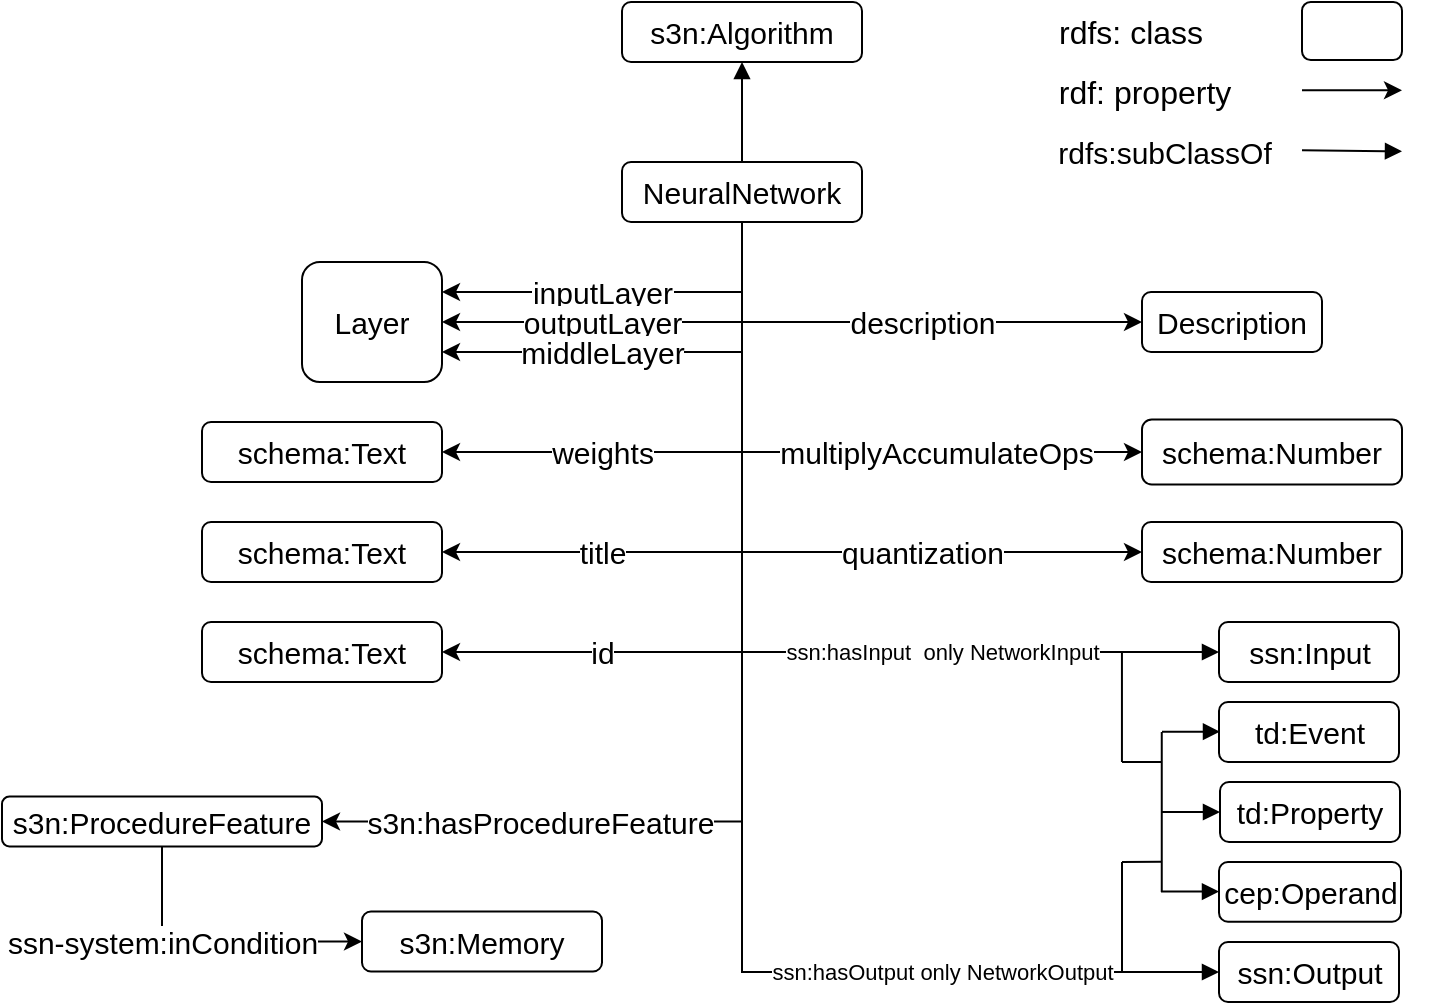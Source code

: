 <mxfile version="14.6.13" type="github">
  <diagram id="LXL1NXqvXz7W8JA6Dsug" name="Page-1">
    <mxGraphModel dx="1234" dy="463" grid="1" gridSize="10" guides="1" tooltips="1" connect="1" arrows="1" fold="1" page="0" pageScale="1" pageWidth="850" pageHeight="1100" math="0" shadow="0">
      <root>
        <mxCell id="0" />
        <mxCell id="1" parent="0" />
        <mxCell id="jss7JCfpPxiry4sK2nVC-1" value="s3n:Algorithm" style="rounded=1;whiteSpace=wrap;html=1;fontSize=15;" parent="1" vertex="1">
          <mxGeometry x="290" y="210" width="120" height="30" as="geometry" />
        </mxCell>
        <mxCell id="jss7JCfpPxiry4sK2nVC-13" value="title" style="edgeStyle=orthogonalEdgeStyle;rounded=0;orthogonalLoop=1;jettySize=auto;html=1;exitX=0.5;exitY=1;exitDx=0;exitDy=0;fontSize=15;" parent="1" source="jss7JCfpPxiry4sK2nVC-2" edge="1">
          <mxGeometry x="0.492" relative="1" as="geometry">
            <mxPoint x="200" y="485" as="targetPoint" />
            <Array as="points">
              <mxPoint x="350" y="485" />
            </Array>
            <mxPoint as="offset" />
          </mxGeometry>
        </mxCell>
        <mxCell id="jss7JCfpPxiry4sK2nVC-15" value="id" style="edgeStyle=orthogonalEdgeStyle;rounded=0;orthogonalLoop=1;jettySize=auto;html=1;exitX=0.5;exitY=1;exitDx=0;exitDy=0;entryX=1;entryY=0.5;entryDx=0;entryDy=0;fontSize=15;" parent="1" source="jss7JCfpPxiry4sK2nVC-2" target="jss7JCfpPxiry4sK2nVC-34" edge="1">
          <mxGeometry x="0.562" relative="1" as="geometry">
            <mxPoint x="350" y="730" as="targetPoint" />
            <mxPoint as="offset" />
          </mxGeometry>
        </mxCell>
        <mxCell id="jss7JCfpPxiry4sK2nVC-16" value="weights" style="edgeStyle=orthogonalEdgeStyle;rounded=0;orthogonalLoop=1;jettySize=auto;html=1;exitX=0.5;exitY=1;exitDx=0;exitDy=0;entryX=1;entryY=0.5;entryDx=0;entryDy=0;fontSize=15;" parent="1" source="jss7JCfpPxiry4sK2nVC-2" target="jss7JCfpPxiry4sK2nVC-3" edge="1">
          <mxGeometry x="0.396" relative="1" as="geometry">
            <mxPoint x="810.0" y="500" as="targetPoint" />
            <mxPoint as="offset" />
          </mxGeometry>
        </mxCell>
        <mxCell id="jss7JCfpPxiry4sK2nVC-20" value="inputLayer" style="edgeStyle=orthogonalEdgeStyle;rounded=0;orthogonalLoop=1;jettySize=auto;html=1;exitX=0.5;exitY=1;exitDx=0;exitDy=0;entryX=1;entryY=0.25;entryDx=0;entryDy=0;fontSize=15;" parent="1" source="jss7JCfpPxiry4sK2nVC-2" target="jss7JCfpPxiry4sK2nVC-19" edge="1">
          <mxGeometry x="0.135" relative="1" as="geometry">
            <mxPoint as="offset" />
          </mxGeometry>
        </mxCell>
        <mxCell id="jss7JCfpPxiry4sK2nVC-23" value="outputLayer" style="edgeStyle=orthogonalEdgeStyle;rounded=0;orthogonalLoop=1;jettySize=auto;html=1;exitX=0.5;exitY=1;exitDx=0;exitDy=0;entryX=1;entryY=0.5;entryDx=0;entryDy=0;fontSize=15;" parent="1" source="jss7JCfpPxiry4sK2nVC-2" target="jss7JCfpPxiry4sK2nVC-19" edge="1">
          <mxGeometry x="0.2" relative="1" as="geometry">
            <mxPoint x="40" y="390" as="targetPoint" />
            <mxPoint as="offset" />
          </mxGeometry>
        </mxCell>
        <mxCell id="jss7JCfpPxiry4sK2nVC-24" value="middleLayer" style="edgeStyle=orthogonalEdgeStyle;rounded=0;orthogonalLoop=1;jettySize=auto;html=1;exitX=0.5;exitY=1;exitDx=0;exitDy=0;entryX=1;entryY=0.75;entryDx=0;entryDy=0;fontSize=15;" parent="1" source="jss7JCfpPxiry4sK2nVC-2" target="jss7JCfpPxiry4sK2nVC-19" edge="1">
          <mxGeometry x="0.256" relative="1" as="geometry">
            <mxPoint as="offset" />
          </mxGeometry>
        </mxCell>
        <mxCell id="jss7JCfpPxiry4sK2nVC-37" value="description" style="edgeStyle=orthogonalEdgeStyle;rounded=0;orthogonalLoop=1;jettySize=auto;html=1;exitX=0.5;exitY=1;exitDx=0;exitDy=0;entryX=0;entryY=0.5;entryDx=0;entryDy=0;fontSize=15;" parent="1" source="jss7JCfpPxiry4sK2nVC-2" target="jss7JCfpPxiry4sK2nVC-36" edge="1">
          <mxGeometry x="0.12" relative="1" as="geometry">
            <mxPoint as="offset" />
          </mxGeometry>
        </mxCell>
        <mxCell id="jss7JCfpPxiry4sK2nVC-38" value="multiplyAccumulateOps" style="edgeStyle=orthogonalEdgeStyle;rounded=0;orthogonalLoop=1;jettySize=auto;html=1;exitX=0.5;exitY=1;exitDx=0;exitDy=0;entryX=0;entryY=0.5;entryDx=0;entryDy=0;fontSize=15;" parent="1" source="jss7JCfpPxiry4sK2nVC-2" target="jss7JCfpPxiry4sK2nVC-30" edge="1">
          <mxGeometry x="0.346" relative="1" as="geometry">
            <mxPoint as="offset" />
          </mxGeometry>
        </mxCell>
        <mxCell id="jss7JCfpPxiry4sK2nVC-40" value="quantization" style="edgeStyle=orthogonalEdgeStyle;rounded=0;orthogonalLoop=1;jettySize=auto;html=1;exitX=0.5;exitY=1;exitDx=0;exitDy=0;entryX=0;entryY=0.5;entryDx=0;entryDy=0;fontSize=15;" parent="1" source="jss7JCfpPxiry4sK2nVC-2" target="jss7JCfpPxiry4sK2nVC-32" edge="1">
          <mxGeometry x="0.397" relative="1" as="geometry">
            <mxPoint as="offset" />
          </mxGeometry>
        </mxCell>
        <mxCell id="jss7JCfpPxiry4sK2nVC-59" value="s3n:hasProcedureFeature" style="edgeStyle=orthogonalEdgeStyle;rounded=0;orthogonalLoop=1;jettySize=auto;html=1;exitX=0.5;exitY=1;exitDx=0;exitDy=0;fontSize=15;endArrow=classic;endFill=1;entryX=1;entryY=0.5;entryDx=0;entryDy=0;" parent="1" source="jss7JCfpPxiry4sK2nVC-2" target="jss7JCfpPxiry4sK2nVC-58" edge="1">
          <mxGeometry x="0.571" relative="1" as="geometry">
            <mxPoint x="480" y="810" as="targetPoint" />
            <mxPoint as="offset" />
          </mxGeometry>
        </mxCell>
        <mxCell id="jss7JCfpPxiry4sK2nVC-66" style="edgeStyle=orthogonalEdgeStyle;rounded=0;orthogonalLoop=1;jettySize=auto;html=1;exitX=0.5;exitY=0;exitDx=0;exitDy=0;entryX=0.5;entryY=1;entryDx=0;entryDy=0;fontSize=15;endArrow=block;endFill=1;" parent="1" source="jss7JCfpPxiry4sK2nVC-2" target="jss7JCfpPxiry4sK2nVC-1" edge="1">
          <mxGeometry relative="1" as="geometry" />
        </mxCell>
        <mxCell id="vN-ApxC82CY0WaiQvZb2-4" value="ssn:hasInput&amp;nbsp; only NetworkInput" style="edgeStyle=orthogonalEdgeStyle;rounded=0;orthogonalLoop=1;jettySize=auto;html=1;exitX=0.5;exitY=1;exitDx=0;exitDy=0;entryX=0;entryY=0.5;entryDx=0;entryDy=0;endArrow=block;endFill=1;" edge="1" parent="1" source="jss7JCfpPxiry4sK2nVC-2" target="O1qYqZWK-9wZ80ejL66R-15">
          <mxGeometry x="0.389" relative="1" as="geometry">
            <mxPoint as="offset" />
          </mxGeometry>
        </mxCell>
        <mxCell id="vN-ApxC82CY0WaiQvZb2-5" value="ssn:hasOutput only NetworkOutput" style="edgeStyle=orthogonalEdgeStyle;rounded=0;orthogonalLoop=1;jettySize=auto;html=1;exitX=0.5;exitY=1;exitDx=0;exitDy=0;entryX=0;entryY=0.5;entryDx=0;entryDy=0;endArrow=block;endFill=1;" edge="1" parent="1" source="jss7JCfpPxiry4sK2nVC-2" target="vN-ApxC82CY0WaiQvZb2-1">
          <mxGeometry x="0.548" relative="1" as="geometry">
            <mxPoint as="offset" />
          </mxGeometry>
        </mxCell>
        <mxCell id="jss7JCfpPxiry4sK2nVC-2" value="NeuralNetwork" style="rounded=1;whiteSpace=wrap;html=1;fontSize=15;" parent="1" vertex="1">
          <mxGeometry x="290" y="290" width="120" height="30" as="geometry" />
        </mxCell>
        <mxCell id="jss7JCfpPxiry4sK2nVC-3" value="schema:Text" style="rounded=1;whiteSpace=wrap;html=1;fontSize=15;" parent="1" vertex="1">
          <mxGeometry x="80" y="420" width="120" height="30" as="geometry" />
        </mxCell>
        <mxCell id="jss7JCfpPxiry4sK2nVC-19" value="Layer" style="rounded=1;whiteSpace=wrap;html=1;fontSize=15;" parent="1" vertex="1">
          <mxGeometry x="130" y="340" width="70" height="60" as="geometry" />
        </mxCell>
        <mxCell id="jss7JCfpPxiry4sK2nVC-30" value="schema:Number" style="rounded=1;whiteSpace=wrap;html=1;fontSize=15;" parent="1" vertex="1">
          <mxGeometry x="550" y="418.75" width="130" height="32.5" as="geometry" />
        </mxCell>
        <mxCell id="jss7JCfpPxiry4sK2nVC-32" value="schema:Number" style="rounded=1;whiteSpace=wrap;html=1;fontSize=15;" parent="1" vertex="1">
          <mxGeometry x="550" y="470" width="130" height="30" as="geometry" />
        </mxCell>
        <mxCell id="jss7JCfpPxiry4sK2nVC-33" value="schema:Text" style="rounded=1;whiteSpace=wrap;html=1;fontSize=15;" parent="1" vertex="1">
          <mxGeometry x="80" y="470" width="120" height="30" as="geometry" />
        </mxCell>
        <mxCell id="jss7JCfpPxiry4sK2nVC-34" value="schema:Text" style="rounded=1;whiteSpace=wrap;html=1;fontSize=15;" parent="1" vertex="1">
          <mxGeometry x="80" y="520" width="120" height="30" as="geometry" />
        </mxCell>
        <mxCell id="jss7JCfpPxiry4sK2nVC-36" value="Description" style="rounded=1;whiteSpace=wrap;html=1;fontSize=15;" parent="1" vertex="1">
          <mxGeometry x="550" y="355" width="90" height="30" as="geometry" />
        </mxCell>
        <mxCell id="jss7JCfpPxiry4sK2nVC-39" style="edgeStyle=orthogonalEdgeStyle;rounded=0;orthogonalLoop=1;jettySize=auto;html=1;exitX=0.5;exitY=1;exitDx=0;exitDy=0;fontSize=15;" parent="1" edge="1">
          <mxGeometry relative="1" as="geometry">
            <mxPoint x="685" y="685" as="sourcePoint" />
            <mxPoint x="685" y="685" as="targetPoint" />
          </mxGeometry>
        </mxCell>
        <mxCell id="jss7JCfpPxiry4sK2nVC-50" value="" style="rounded=1;whiteSpace=wrap;html=1;fontSize=16;" parent="1" vertex="1">
          <mxGeometry x="630" y="210" width="50" height="29" as="geometry" />
        </mxCell>
        <mxCell id="jss7JCfpPxiry4sK2nVC-51" value="rdfs: class" style="text;html=1;align=center;verticalAlign=middle;resizable=0;points=[];autosize=1;strokeColor=none;fontSize=16;" parent="1" vertex="1">
          <mxGeometry x="499" y="214.5" width="90" height="20" as="geometry" />
        </mxCell>
        <mxCell id="jss7JCfpPxiry4sK2nVC-52" value="rdf: property" style="text;html=1;align=center;verticalAlign=middle;resizable=0;points=[];autosize=1;strokeColor=none;fontSize=16;" parent="1" vertex="1">
          <mxGeometry x="501" y="244.5" width="100" height="20" as="geometry" />
        </mxCell>
        <mxCell id="jss7JCfpPxiry4sK2nVC-53" value="" style="endArrow=classic;html=1;fontSize=16;" parent="1" edge="1">
          <mxGeometry width="50" height="50" relative="1" as="geometry">
            <mxPoint x="630" y="254.16" as="sourcePoint" />
            <mxPoint x="680" y="254.16" as="targetPoint" />
            <Array as="points">
              <mxPoint x="640" y="254.16" />
            </Array>
          </mxGeometry>
        </mxCell>
        <mxCell id="jss7JCfpPxiry4sK2nVC-55" value="" style="endArrow=block;html=1;fontSize=16;endFill=1;" parent="1" edge="1">
          <mxGeometry width="50" height="50" relative="1" as="geometry">
            <mxPoint x="630" y="284.16" as="sourcePoint" />
            <mxPoint x="680" y="284.66" as="targetPoint" />
          </mxGeometry>
        </mxCell>
        <mxCell id="jss7JCfpPxiry4sK2nVC-63" value="ssn-system:inCondition" style="edgeStyle=orthogonalEdgeStyle;rounded=0;orthogonalLoop=1;jettySize=auto;html=1;exitX=0.5;exitY=1;exitDx=0;exitDy=0;entryX=0;entryY=0.5;entryDx=0;entryDy=0;fontSize=15;endArrow=classic;endFill=1;" parent="1" source="jss7JCfpPxiry4sK2nVC-58" target="jss7JCfpPxiry4sK2nVC-60" edge="1">
          <mxGeometry x="-0.356" relative="1" as="geometry">
            <mxPoint as="offset" />
            <Array as="points">
              <mxPoint x="60" y="679.75" />
            </Array>
          </mxGeometry>
        </mxCell>
        <mxCell id="jss7JCfpPxiry4sK2nVC-58" value="s3n:ProcedureFeature" style="rounded=1;whiteSpace=wrap;html=1;fontSize=15;" parent="1" vertex="1">
          <mxGeometry x="-20" y="607.25" width="160" height="25" as="geometry" />
        </mxCell>
        <mxCell id="jss7JCfpPxiry4sK2nVC-60" value="s3n:Memory" style="rounded=1;whiteSpace=wrap;html=1;fontSize=15;" parent="1" vertex="1">
          <mxGeometry x="160" y="664.75" width="120" height="30" as="geometry" />
        </mxCell>
        <mxCell id="jss7JCfpPxiry4sK2nVC-67" value="rdfs:subClassOf" style="text;html=1;align=center;verticalAlign=middle;resizable=0;points=[];autosize=1;strokeColor=none;fontSize=15;" parent="1" vertex="1">
          <mxGeometry x="501" y="274.5" width="120" height="20" as="geometry" />
        </mxCell>
        <mxCell id="8Bq-f8insB_ovu2qwlRV-4" style="edgeStyle=orthogonalEdgeStyle;rounded=0;orthogonalLoop=1;jettySize=auto;html=1;exitX=0.5;exitY=1;exitDx=0;exitDy=0;" parent="1" edge="1">
          <mxGeometry relative="1" as="geometry">
            <mxPoint x="674.0" y="587.5" as="sourcePoint" />
            <mxPoint x="674.0" y="587.5" as="targetPoint" />
          </mxGeometry>
        </mxCell>
        <mxCell id="O1qYqZWK-9wZ80ejL66R-2" value="cep:Operand" style="rounded=1;whiteSpace=wrap;html=1;fontSize=15;" parent="1" vertex="1">
          <mxGeometry x="588.5" y="640.0" width="91" height="29.88" as="geometry" />
        </mxCell>
        <mxCell id="O1qYqZWK-9wZ80ejL66R-10" value="td:Event" style="rounded=1;whiteSpace=wrap;html=1;fontSize=15;" parent="1" vertex="1">
          <mxGeometry x="588.5" y="560" width="90" height="30" as="geometry" />
        </mxCell>
        <mxCell id="O1qYqZWK-9wZ80ejL66R-11" style="edgeStyle=orthogonalEdgeStyle;rounded=0;orthogonalLoop=1;jettySize=auto;html=1;exitX=0.5;exitY=1;exitDx=0;exitDy=0;fontSize=15;" parent="1" source="O1qYqZWK-9wZ80ejL66R-10" target="O1qYqZWK-9wZ80ejL66R-10" edge="1">
          <mxGeometry relative="1" as="geometry" />
        </mxCell>
        <mxCell id="O1qYqZWK-9wZ80ejL66R-12" value="td:Property" style="rounded=1;whiteSpace=wrap;html=1;fontSize=15;" parent="1" vertex="1">
          <mxGeometry x="589" y="600" width="90" height="30" as="geometry" />
        </mxCell>
        <mxCell id="O1qYqZWK-9wZ80ejL66R-15" value="ssn:Input" style="rounded=1;whiteSpace=wrap;html=1;fontSize=15;" parent="1" vertex="1">
          <mxGeometry x="588.5" y="520" width="90" height="30" as="geometry" />
        </mxCell>
        <mxCell id="vN-ApxC82CY0WaiQvZb2-1" value="ssn:Output" style="rounded=1;whiteSpace=wrap;html=1;fontSize=15;" vertex="1" parent="1">
          <mxGeometry x="588.5" y="680" width="90" height="30" as="geometry" />
        </mxCell>
        <mxCell id="vN-ApxC82CY0WaiQvZb2-7" value="" style="endArrow=block;html=1;entryX=0;entryY=0.5;entryDx=0;entryDy=0;endFill=1;" edge="1" parent="1" target="O1qYqZWK-9wZ80ejL66R-12">
          <mxGeometry width="50" height="50" relative="1" as="geometry">
            <mxPoint x="560" y="615" as="sourcePoint" />
            <mxPoint x="540" y="640" as="targetPoint" />
          </mxGeometry>
        </mxCell>
        <mxCell id="vN-ApxC82CY0WaiQvZb2-9" value="" style="endArrow=block;html=1;entryX=0;entryY=0.5;entryDx=0;entryDy=0;endFill=1;" edge="1" parent="1">
          <mxGeometry width="50" height="50" relative="1" as="geometry">
            <mxPoint x="560" y="574.83" as="sourcePoint" />
            <mxPoint x="589" y="574.83" as="targetPoint" />
          </mxGeometry>
        </mxCell>
        <mxCell id="vN-ApxC82CY0WaiQvZb2-12" value="" style="endArrow=block;html=1;entryX=0;entryY=0.5;entryDx=0;entryDy=0;endFill=1;" edge="1" parent="1">
          <mxGeometry width="50" height="50" relative="1" as="geometry">
            <mxPoint x="559.5" y="654.77" as="sourcePoint" />
            <mxPoint x="588.5" y="654.77" as="targetPoint" />
          </mxGeometry>
        </mxCell>
        <mxCell id="vN-ApxC82CY0WaiQvZb2-13" value="" style="endArrow=none;html=1;" edge="1" parent="1">
          <mxGeometry width="50" height="50" relative="1" as="geometry">
            <mxPoint x="559.88" y="655" as="sourcePoint" />
            <mxPoint x="559.88" y="575" as="targetPoint" />
          </mxGeometry>
        </mxCell>
        <mxCell id="vN-ApxC82CY0WaiQvZb2-16" value="" style="endArrow=none;html=1;" edge="1" parent="1">
          <mxGeometry width="50" height="50" relative="1" as="geometry">
            <mxPoint x="540" y="590" as="sourcePoint" />
            <mxPoint x="560" y="590" as="targetPoint" />
          </mxGeometry>
        </mxCell>
        <mxCell id="vN-ApxC82CY0WaiQvZb2-17" value="" style="endArrow=none;html=1;" edge="1" parent="1">
          <mxGeometry width="50" height="50" relative="1" as="geometry">
            <mxPoint x="539.97" y="590" as="sourcePoint" />
            <mxPoint x="539.97" y="535" as="targetPoint" />
          </mxGeometry>
        </mxCell>
        <mxCell id="vN-ApxC82CY0WaiQvZb2-18" value="" style="endArrow=none;html=1;" edge="1" parent="1">
          <mxGeometry width="50" height="50" relative="1" as="geometry">
            <mxPoint x="540" y="640.01" as="sourcePoint" />
            <mxPoint x="560" y="639.84" as="targetPoint" />
          </mxGeometry>
        </mxCell>
        <mxCell id="vN-ApxC82CY0WaiQvZb2-19" value="" style="endArrow=none;html=1;" edge="1" parent="1">
          <mxGeometry width="50" height="50" relative="1" as="geometry">
            <mxPoint x="540" y="694.75" as="sourcePoint" />
            <mxPoint x="540" y="640" as="targetPoint" />
          </mxGeometry>
        </mxCell>
      </root>
    </mxGraphModel>
  </diagram>
</mxfile>
